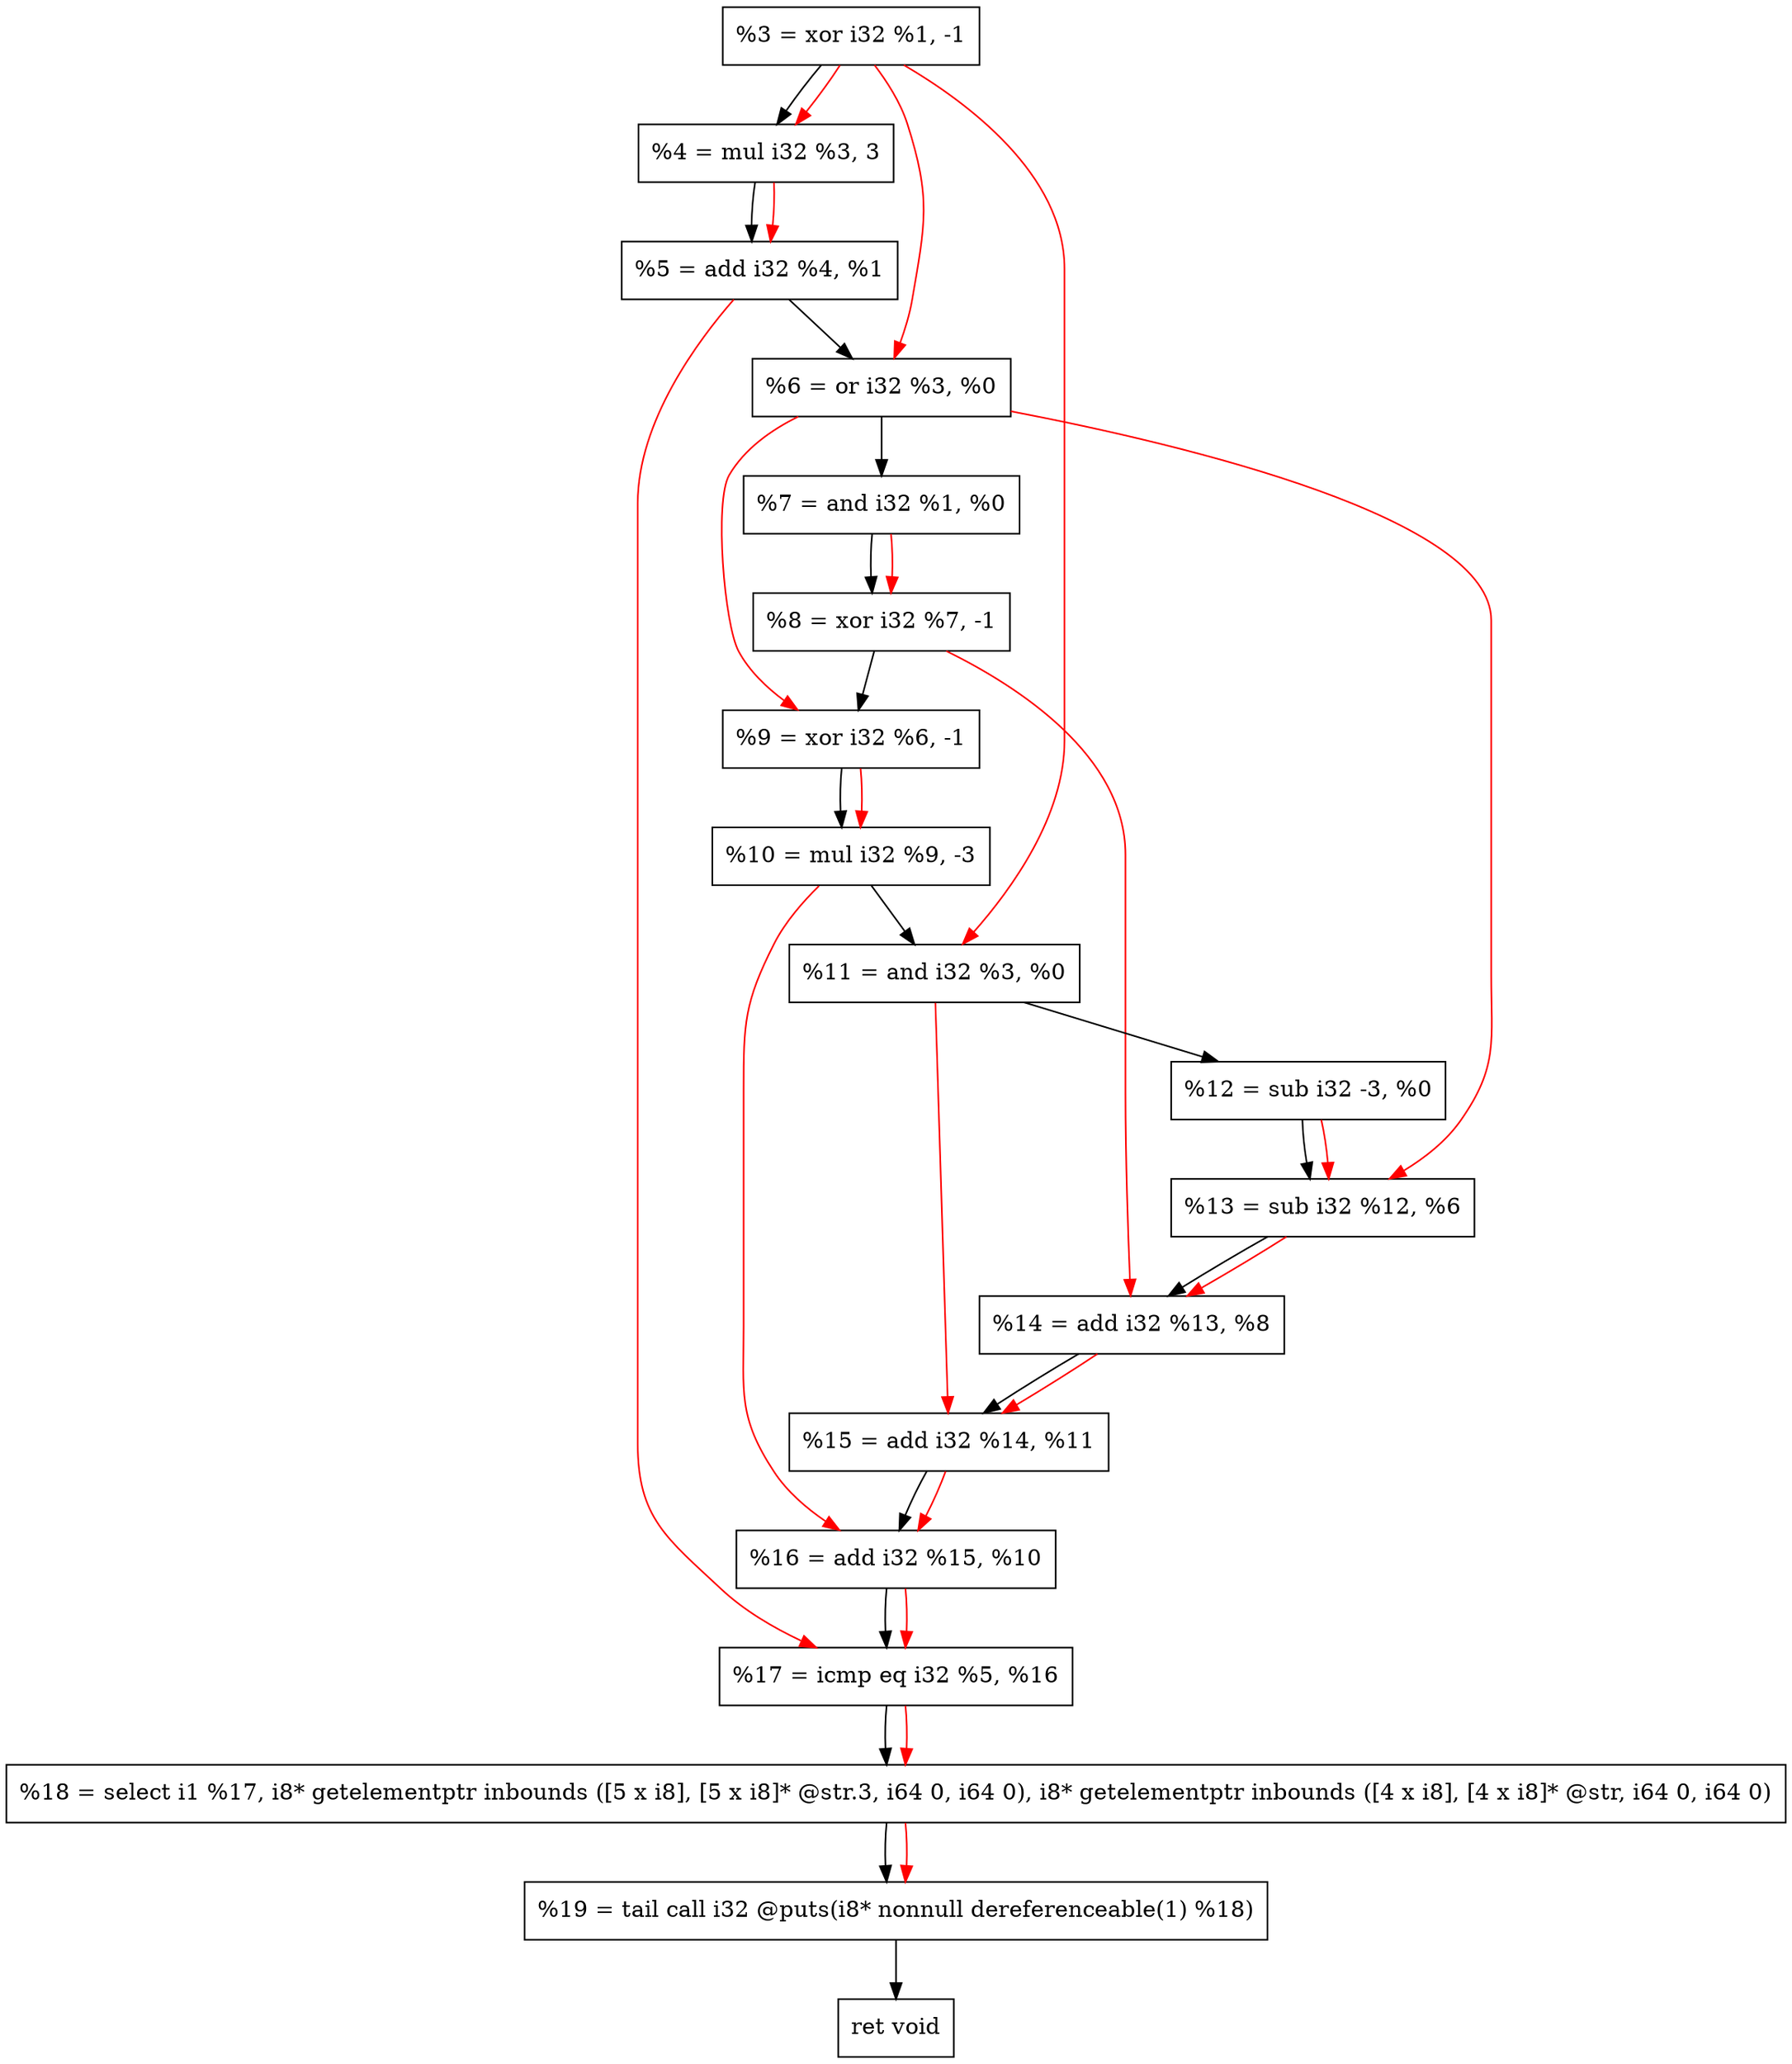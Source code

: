 digraph "DFG for'crackme' function" {
	Node0x1e0e9d0[shape=record, label="  %3 = xor i32 %1, -1"];
	Node0x1e0ea70[shape=record, label="  %4 = mul i32 %3, 3"];
	Node0x1e0eb30[shape=record, label="  %5 = add i32 %4, %1"];
	Node0x1e0eba0[shape=record, label="  %6 = or i32 %3, %0"];
	Node0x1e0ec10[shape=record, label="  %7 = and i32 %1, %0"];
	Node0x1e0ec80[shape=record, label="  %8 = xor i32 %7, -1"];
	Node0x1e0ecf0[shape=record, label="  %9 = xor i32 %6, -1"];
	Node0x1e0ed60[shape=record, label="  %10 = mul i32 %9, -3"];
	Node0x1e0edd0[shape=record, label="  %11 = and i32 %3, %0"];
	Node0x1e0ee40[shape=record, label="  %12 = sub i32 -3, %0"];
	Node0x1e0eeb0[shape=record, label="  %13 = sub i32 %12, %6"];
	Node0x1e0ef20[shape=record, label="  %14 = add i32 %13, %8"];
	Node0x1e0ef90[shape=record, label="  %15 = add i32 %14, %11"];
	Node0x1e0f000[shape=record, label="  %16 = add i32 %15, %10"];
	Node0x1e0f070[shape=record, label="  %17 = icmp eq i32 %5, %16"];
	Node0x1daf268[shape=record, label="  %18 = select i1 %17, i8* getelementptr inbounds ([5 x i8], [5 x i8]* @str.3, i64 0, i64 0), i8* getelementptr inbounds ([4 x i8], [4 x i8]* @str, i64 0, i64 0)"];
	Node0x1e0f510[shape=record, label="  %19 = tail call i32 @puts(i8* nonnull dereferenceable(1) %18)"];
	Node0x1e0f560[shape=record, label="  ret void"];
	Node0x1e0e9d0 -> Node0x1e0ea70;
	Node0x1e0ea70 -> Node0x1e0eb30;
	Node0x1e0eb30 -> Node0x1e0eba0;
	Node0x1e0eba0 -> Node0x1e0ec10;
	Node0x1e0ec10 -> Node0x1e0ec80;
	Node0x1e0ec80 -> Node0x1e0ecf0;
	Node0x1e0ecf0 -> Node0x1e0ed60;
	Node0x1e0ed60 -> Node0x1e0edd0;
	Node0x1e0edd0 -> Node0x1e0ee40;
	Node0x1e0ee40 -> Node0x1e0eeb0;
	Node0x1e0eeb0 -> Node0x1e0ef20;
	Node0x1e0ef20 -> Node0x1e0ef90;
	Node0x1e0ef90 -> Node0x1e0f000;
	Node0x1e0f000 -> Node0x1e0f070;
	Node0x1e0f070 -> Node0x1daf268;
	Node0x1daf268 -> Node0x1e0f510;
	Node0x1e0f510 -> Node0x1e0f560;
edge [color=red]
	Node0x1e0e9d0 -> Node0x1e0ea70;
	Node0x1e0ea70 -> Node0x1e0eb30;
	Node0x1e0e9d0 -> Node0x1e0eba0;
	Node0x1e0ec10 -> Node0x1e0ec80;
	Node0x1e0eba0 -> Node0x1e0ecf0;
	Node0x1e0ecf0 -> Node0x1e0ed60;
	Node0x1e0e9d0 -> Node0x1e0edd0;
	Node0x1e0ee40 -> Node0x1e0eeb0;
	Node0x1e0eba0 -> Node0x1e0eeb0;
	Node0x1e0eeb0 -> Node0x1e0ef20;
	Node0x1e0ec80 -> Node0x1e0ef20;
	Node0x1e0ef20 -> Node0x1e0ef90;
	Node0x1e0edd0 -> Node0x1e0ef90;
	Node0x1e0ef90 -> Node0x1e0f000;
	Node0x1e0ed60 -> Node0x1e0f000;
	Node0x1e0eb30 -> Node0x1e0f070;
	Node0x1e0f000 -> Node0x1e0f070;
	Node0x1e0f070 -> Node0x1daf268;
	Node0x1daf268 -> Node0x1e0f510;
}
